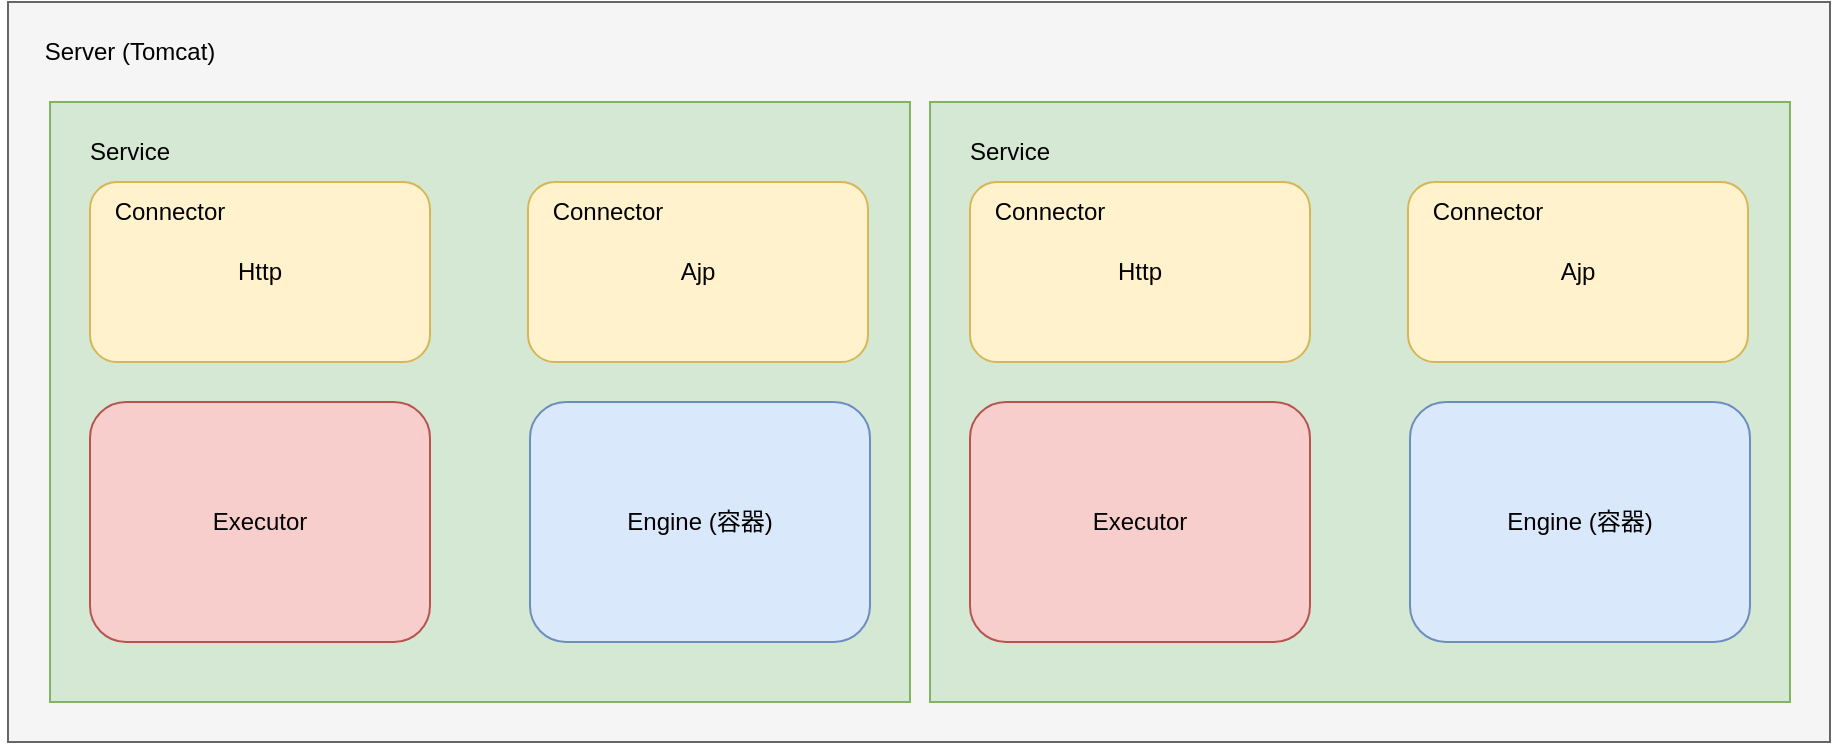 <mxfile version="16.2.7" type="github">
  <diagram id="wzKRF-tXDoht6c8inaCS" name="Page-1">
    <mxGraphModel dx="1422" dy="804" grid="1" gridSize="10" guides="1" tooltips="1" connect="1" arrows="1" fold="1" page="1" pageScale="1" pageWidth="827" pageHeight="1169" math="0" shadow="0">
      <root>
        <mxCell id="0" />
        <mxCell id="1" parent="0" />
        <mxCell id="LzFhOCJnLpilWhyf96hO-1" value="" style="rounded=0;whiteSpace=wrap;html=1;fillColor=#f5f5f5;fontColor=#333333;strokeColor=#666666;" vertex="1" parent="1">
          <mxGeometry x="69" y="30" width="911" height="370" as="geometry" />
        </mxCell>
        <mxCell id="LzFhOCJnLpilWhyf96hO-2" value="Server (Tomcat)" style="text;html=1;strokeColor=none;fillColor=none;align=center;verticalAlign=middle;whiteSpace=wrap;rounded=0;" vertex="1" parent="1">
          <mxGeometry x="65" y="40" width="130" height="30" as="geometry" />
        </mxCell>
        <mxCell id="LzFhOCJnLpilWhyf96hO-18" value="" style="group;fillColor=#f8cecc;strokeColor=#b85450;" vertex="1" connectable="0" parent="1">
          <mxGeometry x="90" y="80" width="430" height="300" as="geometry" />
        </mxCell>
        <mxCell id="LzFhOCJnLpilWhyf96hO-7" value="" style="rounded=0;whiteSpace=wrap;html=1;fillColor=#d5e8d4;strokeColor=#82b366;" vertex="1" parent="LzFhOCJnLpilWhyf96hO-18">
          <mxGeometry width="430" height="300" as="geometry" />
        </mxCell>
        <mxCell id="LzFhOCJnLpilWhyf96hO-8" value="Service" style="text;html=1;strokeColor=none;fillColor=none;align=center;verticalAlign=middle;whiteSpace=wrap;rounded=0;" vertex="1" parent="LzFhOCJnLpilWhyf96hO-18">
          <mxGeometry x="10" y="10" width="60" height="30" as="geometry" />
        </mxCell>
        <mxCell id="LzFhOCJnLpilWhyf96hO-5" value="Http" style="rounded=1;whiteSpace=wrap;html=1;fillColor=#fff2cc;strokeColor=#d6b656;" vertex="1" parent="LzFhOCJnLpilWhyf96hO-18">
          <mxGeometry x="20" y="40" width="170" height="90" as="geometry" />
        </mxCell>
        <mxCell id="LzFhOCJnLpilWhyf96hO-6" value="Connector" style="text;html=1;strokeColor=none;fillColor=none;align=center;verticalAlign=middle;whiteSpace=wrap;rounded=0;" vertex="1" parent="LzFhOCJnLpilWhyf96hO-18">
          <mxGeometry x="30" y="40" width="60" height="30" as="geometry" />
        </mxCell>
        <mxCell id="LzFhOCJnLpilWhyf96hO-15" value="Ajp" style="rounded=1;whiteSpace=wrap;html=1;fillColor=#fff2cc;strokeColor=#d6b656;" vertex="1" parent="LzFhOCJnLpilWhyf96hO-18">
          <mxGeometry x="239" y="40" width="170" height="90" as="geometry" />
        </mxCell>
        <mxCell id="LzFhOCJnLpilWhyf96hO-16" value="Connector" style="text;html=1;strokeColor=none;fillColor=none;align=center;verticalAlign=middle;whiteSpace=wrap;rounded=0;" vertex="1" parent="LzFhOCJnLpilWhyf96hO-18">
          <mxGeometry x="249" y="40" width="60" height="30" as="geometry" />
        </mxCell>
        <mxCell id="LzFhOCJnLpilWhyf96hO-17" value="Engine (容器)" style="rounded=1;whiteSpace=wrap;html=1;fillColor=#dae8fc;strokeColor=#6c8ebf;" vertex="1" parent="LzFhOCJnLpilWhyf96hO-18">
          <mxGeometry x="240" y="150" width="170" height="120" as="geometry" />
        </mxCell>
        <mxCell id="LzFhOCJnLpilWhyf96hO-35" value="Executor" style="rounded=1;whiteSpace=wrap;html=1;fillColor=#f8cecc;strokeColor=#b85450;" vertex="1" parent="LzFhOCJnLpilWhyf96hO-18">
          <mxGeometry x="20" y="150" width="170" height="120" as="geometry" />
        </mxCell>
        <mxCell id="LzFhOCJnLpilWhyf96hO-36" value="" style="group;fillColor=#f8cecc;strokeColor=#b85450;" vertex="1" connectable="0" parent="1">
          <mxGeometry x="530" y="80" width="430" height="300" as="geometry" />
        </mxCell>
        <mxCell id="LzFhOCJnLpilWhyf96hO-37" value="" style="rounded=0;whiteSpace=wrap;html=1;fillColor=#d5e8d4;strokeColor=#82b366;" vertex="1" parent="LzFhOCJnLpilWhyf96hO-36">
          <mxGeometry width="430" height="300" as="geometry" />
        </mxCell>
        <mxCell id="LzFhOCJnLpilWhyf96hO-38" value="Service" style="text;html=1;strokeColor=none;fillColor=none;align=center;verticalAlign=middle;whiteSpace=wrap;rounded=0;" vertex="1" parent="LzFhOCJnLpilWhyf96hO-36">
          <mxGeometry x="10" y="10" width="60" height="30" as="geometry" />
        </mxCell>
        <mxCell id="LzFhOCJnLpilWhyf96hO-39" value="Http" style="rounded=1;whiteSpace=wrap;html=1;fillColor=#fff2cc;strokeColor=#d6b656;" vertex="1" parent="LzFhOCJnLpilWhyf96hO-36">
          <mxGeometry x="20" y="40" width="170" height="90" as="geometry" />
        </mxCell>
        <mxCell id="LzFhOCJnLpilWhyf96hO-40" value="Connector" style="text;html=1;strokeColor=none;fillColor=none;align=center;verticalAlign=middle;whiteSpace=wrap;rounded=0;" vertex="1" parent="LzFhOCJnLpilWhyf96hO-36">
          <mxGeometry x="30" y="40" width="60" height="30" as="geometry" />
        </mxCell>
        <mxCell id="LzFhOCJnLpilWhyf96hO-41" value="Ajp" style="rounded=1;whiteSpace=wrap;html=1;fillColor=#fff2cc;strokeColor=#d6b656;" vertex="1" parent="LzFhOCJnLpilWhyf96hO-36">
          <mxGeometry x="239" y="40" width="170" height="90" as="geometry" />
        </mxCell>
        <mxCell id="LzFhOCJnLpilWhyf96hO-42" value="Connector" style="text;html=1;strokeColor=none;fillColor=none;align=center;verticalAlign=middle;whiteSpace=wrap;rounded=0;" vertex="1" parent="LzFhOCJnLpilWhyf96hO-36">
          <mxGeometry x="249" y="40" width="60" height="30" as="geometry" />
        </mxCell>
        <mxCell id="LzFhOCJnLpilWhyf96hO-43" value="Engine (容器)" style="rounded=1;whiteSpace=wrap;html=1;fillColor=#dae8fc;strokeColor=#6c8ebf;" vertex="1" parent="LzFhOCJnLpilWhyf96hO-36">
          <mxGeometry x="240" y="150" width="170" height="120" as="geometry" />
        </mxCell>
        <mxCell id="LzFhOCJnLpilWhyf96hO-44" value="Executor" style="rounded=1;whiteSpace=wrap;html=1;fillColor=#f8cecc;strokeColor=#b85450;" vertex="1" parent="LzFhOCJnLpilWhyf96hO-36">
          <mxGeometry x="20" y="150" width="170" height="120" as="geometry" />
        </mxCell>
      </root>
    </mxGraphModel>
  </diagram>
</mxfile>
